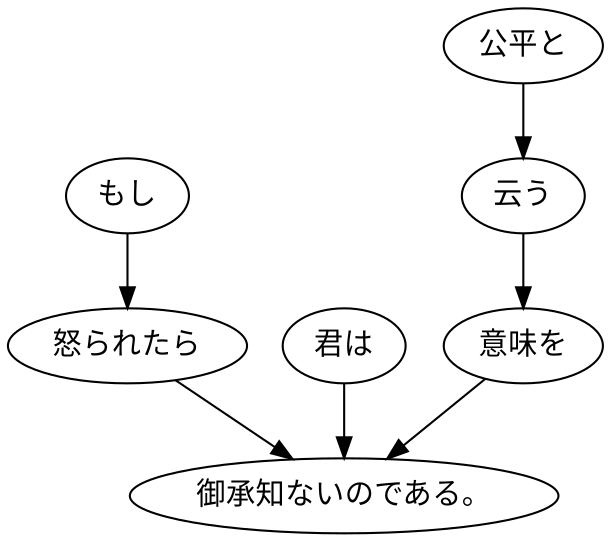 digraph graph5226 {
	node0 [label="もし"];
	node1 [label="怒られたら"];
	node2 [label="君は"];
	node3 [label="公平と"];
	node4 [label="云う"];
	node5 [label="意味を"];
	node6 [label="御承知ないのである。"];
	node0 -> node1;
	node1 -> node6;
	node2 -> node6;
	node3 -> node4;
	node4 -> node5;
	node5 -> node6;
}
